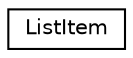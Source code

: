 digraph "Graphical Class Hierarchy"
{
  edge [fontname="Helvetica",fontsize="10",labelfontname="Helvetica",labelfontsize="10"];
  node [fontname="Helvetica",fontsize="10",shape=record];
  rankdir="LR";
  Node1 [label="ListItem",height=0.2,width=0.4,color="black", fillcolor="white", style="filled",URL="$struct_list_item.html",tooltip="A list item. "];
}
